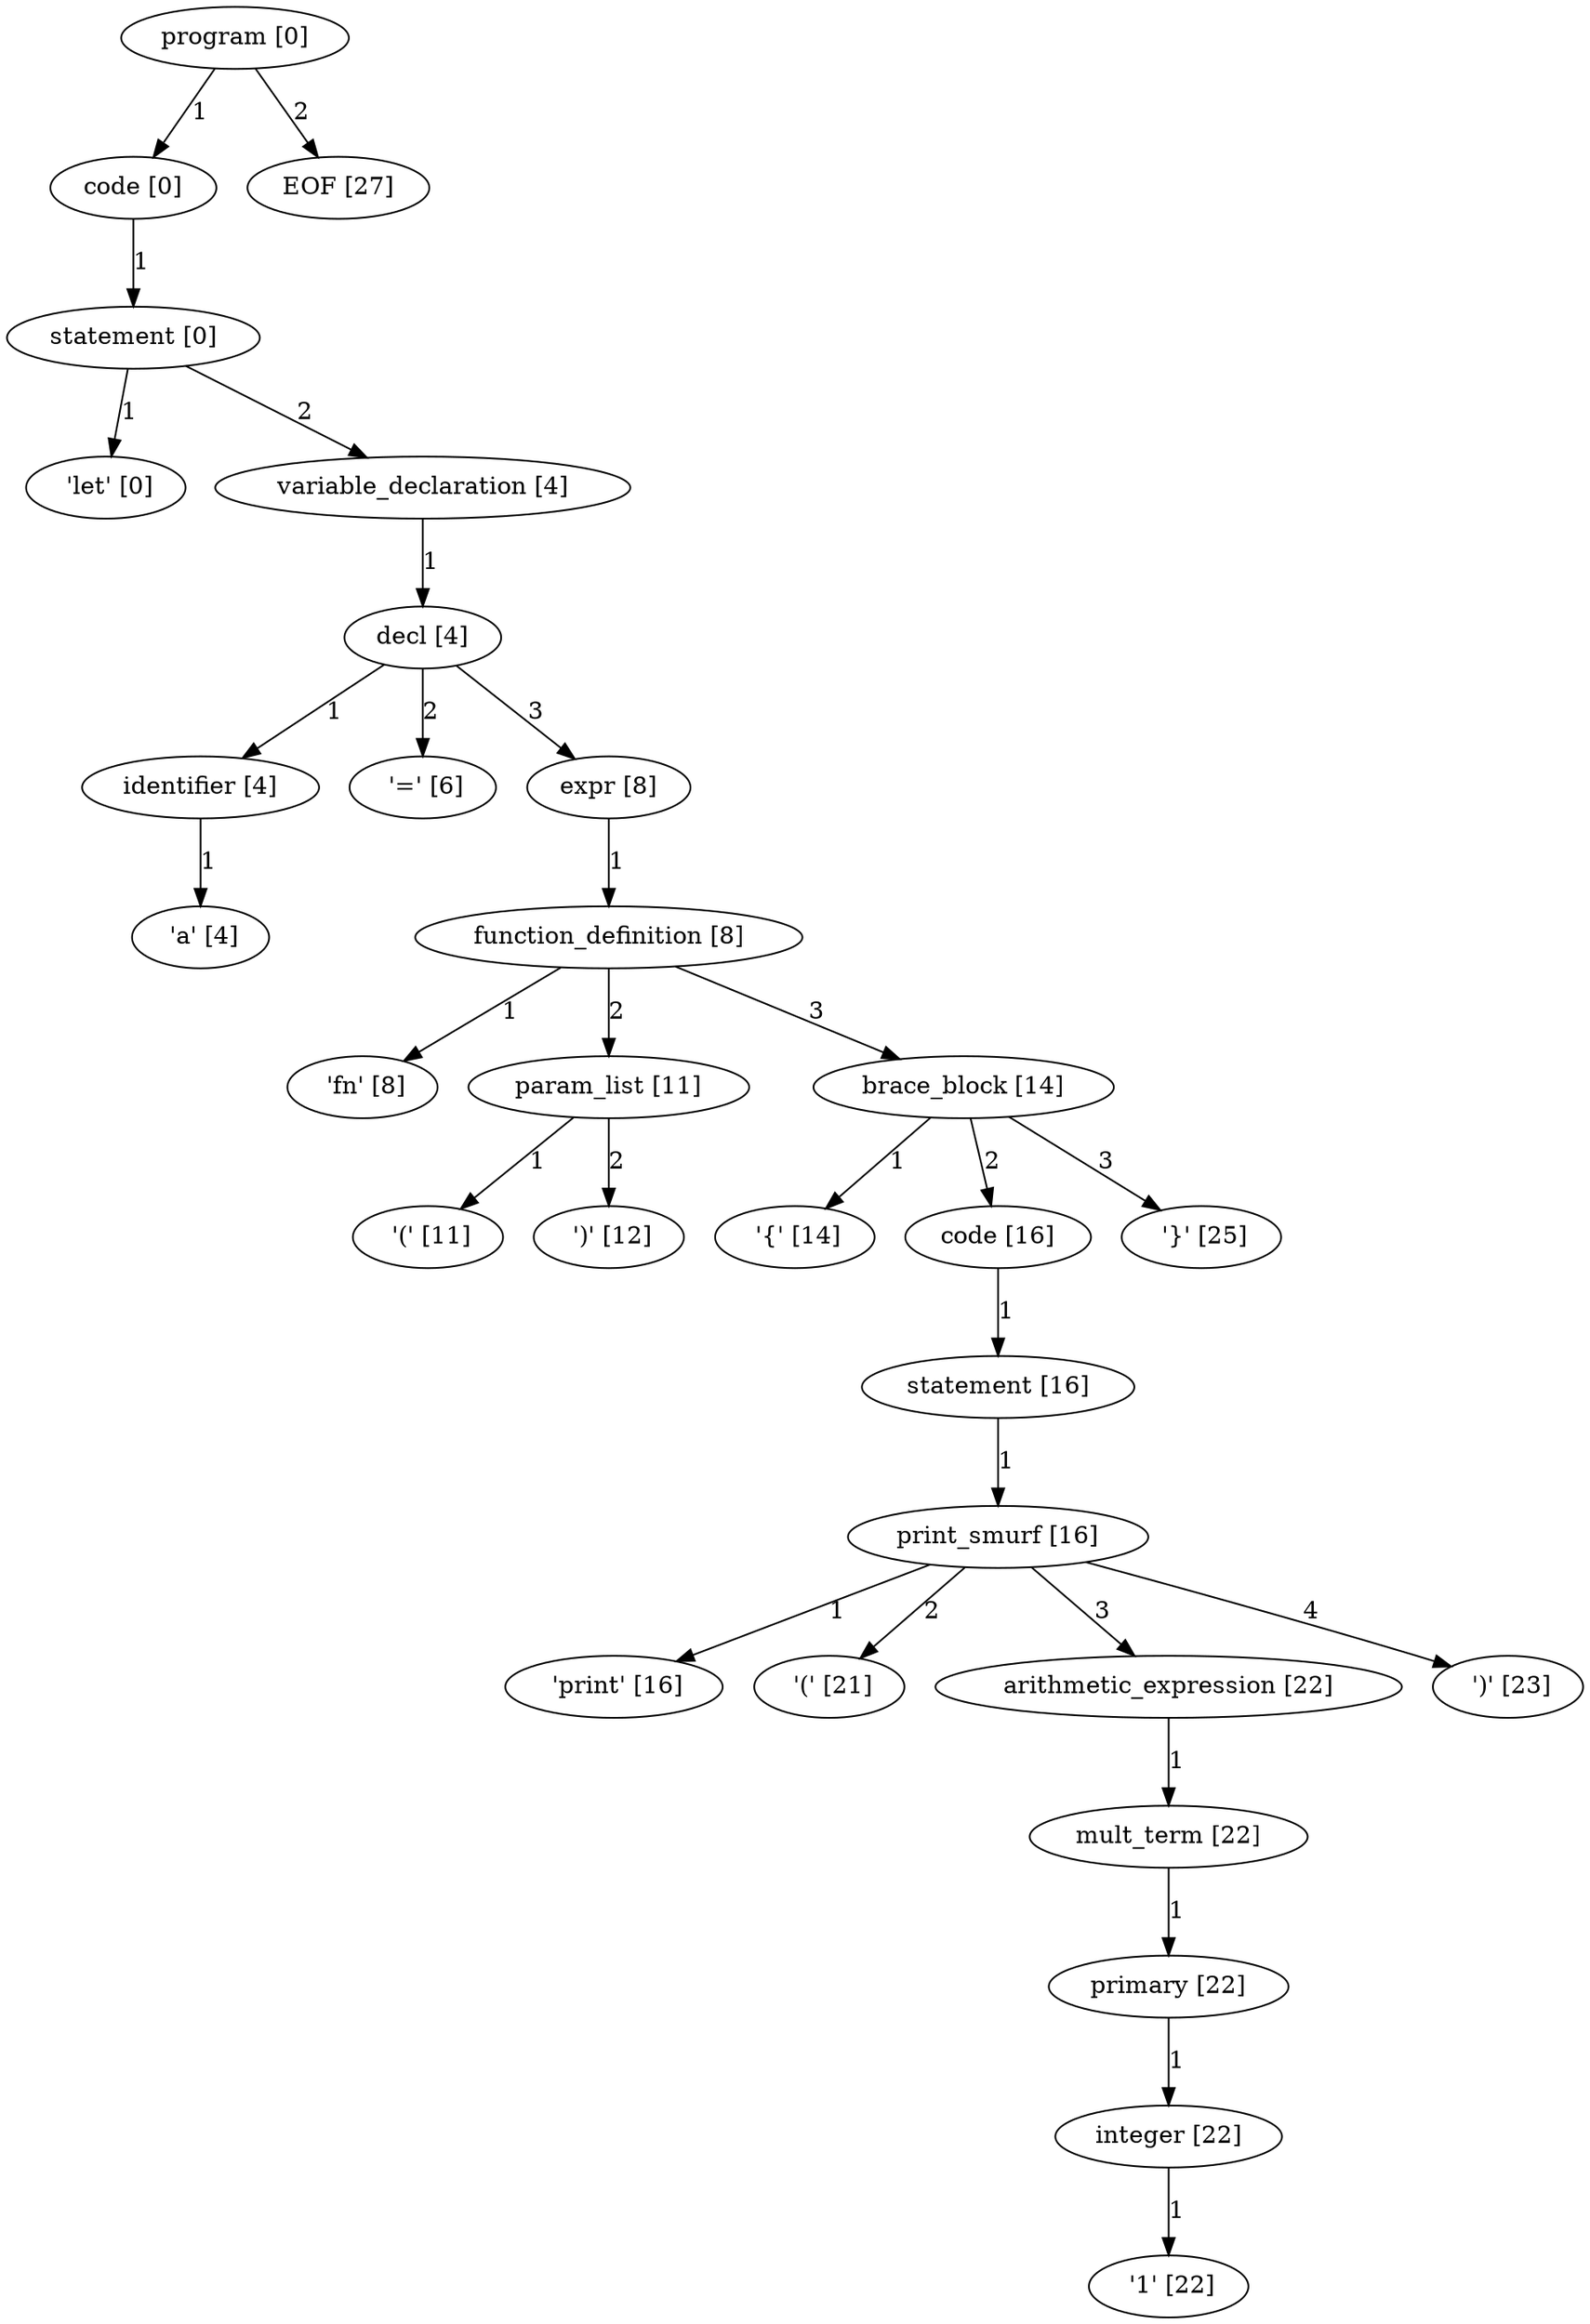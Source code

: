 digraph arpeggio_graph {
4798460848 [label="program [0]"];
4798460848->4798463296 [label="1"]

4798463296 [label="code [0]"];
4798463296->4798461712 [label="1"]

4798461712 [label="statement [0]"];
4798461712->4466096080 [label="1"]

4466096080 [label=" 'let' [0]"];
4798461712->4798466240 [label="2"]

4798466240 [label="variable_declaration [4]"];
4798466240->4797849184 [label="1"]

4797849184 [label="decl [4]"];
4797849184->4798467104 [label="1"]

4798467104 [label="identifier [4]"];
4798467104->4466096976 [label="1"]

4466096976 [label=" 'a' [4]"];
4797849184->4466095952 [label="2"]

4466095952 [label=" '=' [6]"];
4797849184->4797845728 [label="3"]

4797845728 [label="expr [8]"];
4797845728->4797847456 [label="1"]

4797847456 [label="function_definition [8]"];
4797847456->4466096464 [label="1"]

4466096464 [label=" 'fn' [8]"];
4797847456->4798463728 [label="2"]

4798463728 [label="param_list [11]"];
4798463728->4466094672 [label="1"]

4466094672 [label=" '(' [11]"];
4798463728->4466097616 [label="2"]

4466097616 [label=" ')' [12]"];
4797847456->4797847744 [label="3"]

4797847744 [label="brace_block [14]"];
4797847744->4466095312 [label="1"]

4466095312 [label=" '{' [14]"];
4797847744->4797848464 [label="2"]

4797848464 [label="code [16]"];
4797848464->4797747712 [label="1"]

4797747712 [label="statement [16]"];
4797747712->4797849328 [label="1"]

4797849328 [label="print_smurf [16]"];
4797849328->4806767184 [label="1"]

4806767184 [label=" 'print' [16]"];
4797849328->4806768080 [label="2"]

4806768080 [label=" '(' [21]"];
4797849328->4797848320 [label="3"]

4797848320 [label="arithmetic_expression [22]"];
4797848320->4797847600 [label="1"]

4797847600 [label="mult_term [22]"];
4797847600->4797847168 [label="1"]

4797847168 [label="primary [22]"];
4797847168->4797847024 [label="1"]

4797847024 [label="integer [22]"];
4797847024->4806767696 [label="1"]

4806767696 [label=" '1' [22]"];
4797849328->4810420432 [label="4"]

4810420432 [label=" ')' [23]"];
4797847744->4806768464 [label="3"]

4806768464 [label=" '}' [25]"];
4798460848->4800895952 [label="2"]

4800895952 [label="EOF [27]"];
}